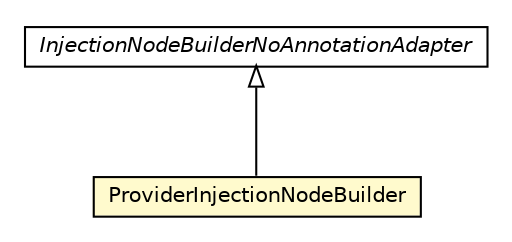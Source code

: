 #!/usr/local/bin/dot
#
# Class diagram 
# Generated by UMLGraph version 5.1 (http://www.umlgraph.org/)
#

digraph G {
	edge [fontname="Helvetica",fontsize=10,labelfontname="Helvetica",labelfontsize=10];
	node [fontname="Helvetica",fontsize=10,shape=plaintext];
	nodesep=0.25;
	ranksep=0.5;
	// org.androidtransfuse.gen.variableBuilder.InjectionNodeBuilderNoAnnotationAdapter
	c74111 [label=<<table title="org.androidtransfuse.gen.variableBuilder.InjectionNodeBuilderNoAnnotationAdapter" border="0" cellborder="1" cellspacing="0" cellpadding="2" port="p" href="./InjectionNodeBuilderNoAnnotationAdapter.html">
		<tr><td><table border="0" cellspacing="0" cellpadding="1">
<tr><td align="center" balign="center"><font face="Helvetica-Oblique"> InjectionNodeBuilderNoAnnotationAdapter </font></td></tr>
		</table></td></tr>
		</table>>, fontname="Helvetica", fontcolor="black", fontsize=10.0];
	// org.androidtransfuse.gen.variableBuilder.ProviderInjectionNodeBuilder
	c74120 [label=<<table title="org.androidtransfuse.gen.variableBuilder.ProviderInjectionNodeBuilder" border="0" cellborder="1" cellspacing="0" cellpadding="2" port="p" bgcolor="lemonChiffon" href="./ProviderInjectionNodeBuilder.html">
		<tr><td><table border="0" cellspacing="0" cellpadding="1">
<tr><td align="center" balign="center"> ProviderInjectionNodeBuilder </td></tr>
		</table></td></tr>
		</table>>, fontname="Helvetica", fontcolor="black", fontsize=10.0];
	//org.androidtransfuse.gen.variableBuilder.ProviderInjectionNodeBuilder extends org.androidtransfuse.gen.variableBuilder.InjectionNodeBuilderNoAnnotationAdapter
	c74111:p -> c74120:p [dir=back,arrowtail=empty];
}


